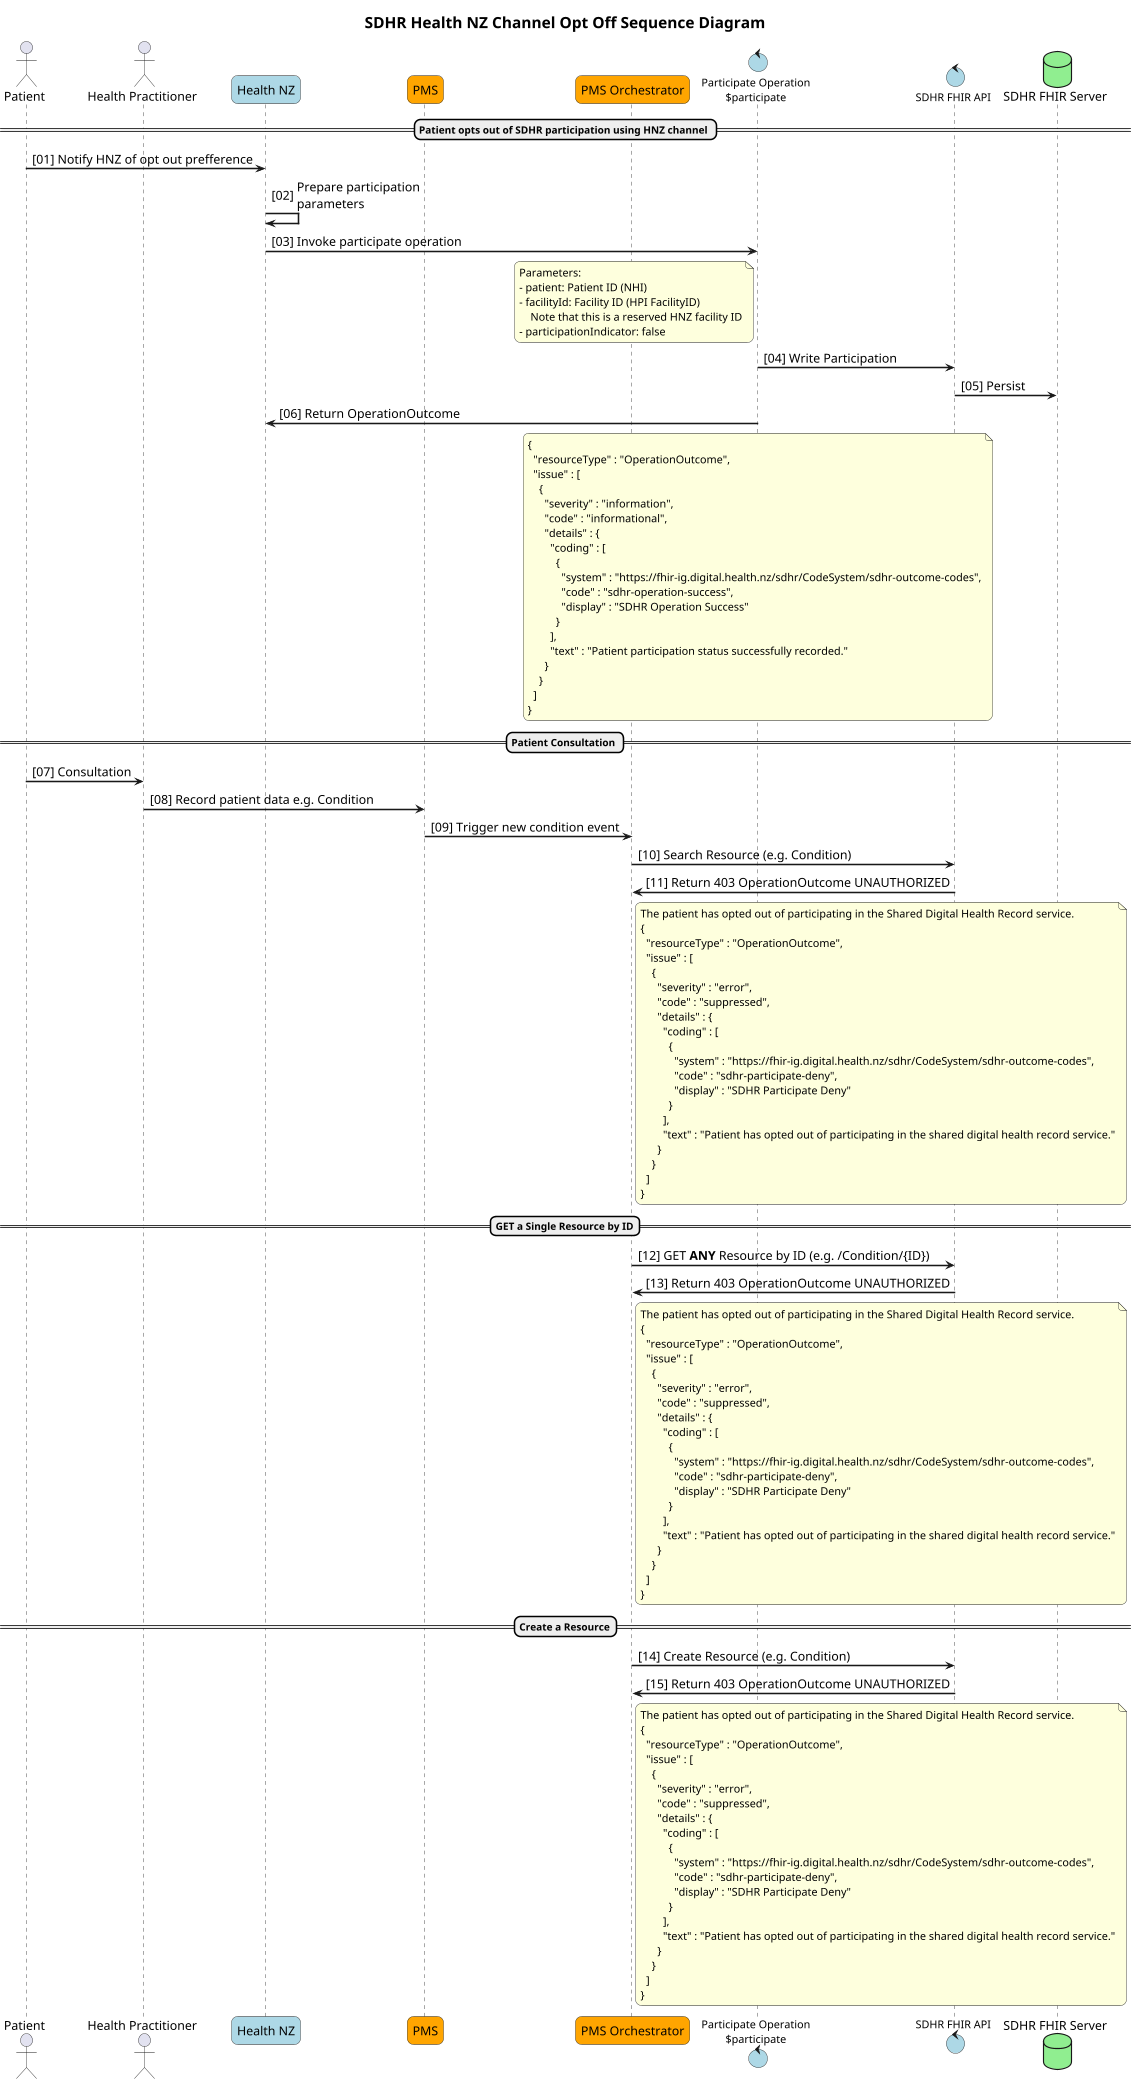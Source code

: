 @startuml

title SDHR Health NZ Channel Opt Off Sequence Diagram

autonumber "<color:Black>[00]"

skinparam ActorFontSize 16
skinparam ArrowFontSize 12
skinparam ArrowFontSize 16
skinparam BoxPadding 5
skinparam DatabaseFontSize 16
skinparam dpi 400
skinparam EntityFontSize 16
skinparam MaxMessageSize 375
skinparam NoteFontSize 14
skinparam ParticipantFontSize 16
skinparam ParticipantPadding 5
skinparam responseMessageBelowArrow true
skinparam roundcorner 15
skinparam sequenceArrowThickness 2
skinparam SequenceBoxFontSize 16
skinparam sequencegroupfontsize 14
skinparam SequenceMessageAlignment left
skinparam sequenceStyle uml2
skinparam TitleFontSize 20
' semi-transparent sequence groups!
' see https://sarafian.github.io/tips/2021/03/11/plantuml-tips-tricks-1.html#:~:text=responseMessageBelowArrow-,Semi,-transparent%20group%20backgrounds
skinparam SequenceGroupBodyBackgroundColor #EEEEFF50

scale max 400 width
scale 300*500

actor "Patient" as Patient
actor "Health Practitioner" as USER
participant "Health NZ" as HNZ #LightBlue
participant "PMS" as APIC #Orange
participant "PMS Orchestrator" as ORCHESTRATOR #Orange
control "Participate Operation\n$participate" as PARTICIPATE #LightBlue
control "SDHR FHIR API" as FHIRAPI #LightBlue
database "SDHR FHIR Server" as SDHR #LightGreen

== Patient opts out of SDHR participation using HNZ channel ==
Patient -> HNZ : Notify HNZ of opt out prefference
HNZ -> HNZ : Prepare participation\nparameters
HNZ -> PARTICIPATE : Invoke participate operation
note left of PARTICIPATE
  Parameters:
  - patient: Patient ID (NHI)
  - facilityId: Facility ID (HPI FacilityID)
      Note that this is a reserved HNZ facility ID
  - participationIndicator: false
end note
PARTICIPATE -> FHIRAPI : Write Participation
FHIRAPI -> SDHR : Persist
PARTICIPATE -> HNZ : Return OperationOutcome
note over PARTICIPATE
{
  "resourceType" : "OperationOutcome",
  "issue" : [
    {
      "severity" : "information",
      "code" : "informational",
      "details" : {
        "coding" : [
          {
            "system" : "https://fhir-ig.digital.health.nz/sdhr/CodeSystem/sdhr-outcome-codes",
            "code" : "sdhr-operation-success",
            "display" : "SDHR Operation Success"
          }
        ],
        "text" : "Patient participation status successfully recorded."
      }
    }
  ]
}
end note

== Patient Consultation ==
Patient -> USER : Consultation
USER -> APIC : Record patient data e.g. Condition
APIC -> ORCHESTRATOR : Trigger new condition event
ORCHESTRATOR -> FHIRAPI : Search Resource (e.g. Condition)
FHIRAPI -> ORCHESTRATOR : Return 403 OperationOutcome UNAUTHORIZED
note right of ORCHESTRATOR
The patient has opted out of participating in the Shared Digital Health Record service.
{
  "resourceType" : "OperationOutcome",
  "issue" : [
    {
      "severity" : "error",
      "code" : "suppressed",
      "details" : {
        "coding" : [
          {
            "system" : "https://fhir-ig.digital.health.nz/sdhr/CodeSystem/sdhr-outcome-codes",
            "code" : "sdhr-participate-deny",
            "display" : "SDHR Participate Deny"
          }
        ],
        "text" : "Patient has opted out of participating in the shared digital health record service."
      }
    }
  ]
}
end note

==GET a Single Resource by ID==
ORCHESTRATOR -> FHIRAPI : GET **ANY** Resource by ID (e.g. /Condition/{ID})
FHIRAPI -> ORCHESTRATOR : Return 403 OperationOutcome UNAUTHORIZED
note right of ORCHESTRATOR
The patient has opted out of participating in the Shared Digital Health Record service.
{
  "resourceType" : "OperationOutcome",
  "issue" : [
    {
      "severity" : "error",
      "code" : "suppressed",
      "details" : {
        "coding" : [
          {
            "system" : "https://fhir-ig.digital.health.nz/sdhr/CodeSystem/sdhr-outcome-codes",
            "code" : "sdhr-participate-deny",
            "display" : "SDHR Participate Deny"
          }
        ],
        "text" : "Patient has opted out of participating in the shared digital health record service."
      }
    }
  ]
}
end note

==Create a Resource==
ORCHESTRATOR -> FHIRAPI : Create Resource (e.g. Condition)
FHIRAPI -> ORCHESTRATOR : Return 403 OperationOutcome UNAUTHORIZED
note right of ORCHESTRATOR
The patient has opted out of participating in the Shared Digital Health Record service.
{
  "resourceType" : "OperationOutcome",
  "issue" : [
    {
      "severity" : "error",
      "code" : "suppressed",
      "details" : {
        "coding" : [
          {
            "system" : "https://fhir-ig.digital.health.nz/sdhr/CodeSystem/sdhr-outcome-codes",
            "code" : "sdhr-participate-deny",
            "display" : "SDHR Participate Deny"
          }
        ],
        "text" : "Patient has opted out of participating in the shared digital health record service."
      }
    }
  ]
}
end note

@enduml